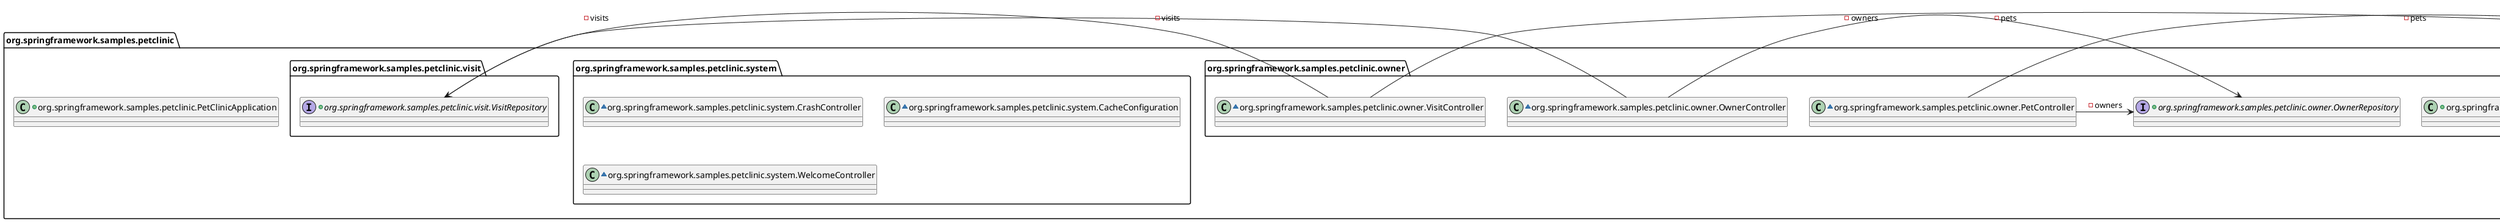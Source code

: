 @startuml
skinparam componentStyle uml2
package n21652 as "org.springframework.samples.petclinic"{
  package n21653 as "org.springframework.samples.petclinic.vet"{
    +interface n21723 as "org.springframework.samples.petclinic.vet.VetRepository"{
    }
    ~class n21764 as "org.springframework.samples.petclinic.vet.VetController"{
    }
}
  +class n21796 as "org.springframework.samples.petclinic.PetClinicApplication"{
  }
  package n21806 as "org.springframework.samples.petclinic.owner"{
    +interface n21807 as "org.springframework.samples.petclinic.owner.OwnerRepository"{
    }
    +interface n21845 as "org.springframework.samples.petclinic.owner.PetRepository"{
    }
    +class n21836 as "org.springframework.samples.petclinic.owner.PetTypeFormatter"{
    }
    ~class n21902 as "org.springframework.samples.petclinic.owner.PetController"{
    }
    ~class n22109 as "org.springframework.samples.petclinic.owner.OwnerController"{
    }
    ~class n22317 as "org.springframework.samples.petclinic.owner.VisitController"{
    }
}
  package n22417 as "org.springframework.samples.petclinic.system"{
    ~class n22049 as "org.springframework.samples.petclinic.system.CrashController"{
    }
    ~class n22418 as "org.springframework.samples.petclinic.system.CacheConfiguration"{
    }
    ~class n22443 as "org.springframework.samples.petclinic.system.WelcomeController"{
    }
}
  package n22378 as "org.springframework.samples.petclinic.visit"{
    +interface n22115 as "org.springframework.samples.petclinic.visit.VisitRepository"{
    }
}
}
n21764 -> n21723 : -vets
n21836 -> n21845 : -pets
n21902 -> n21807 : -owners
n21902 -> n21845 : -pets
n22109 -> n21807 : -owners
n22109 -> n22115 : -visits
n22317 -> n21845 : -pets
n22317 -> n22115 : -visits
@enduml
